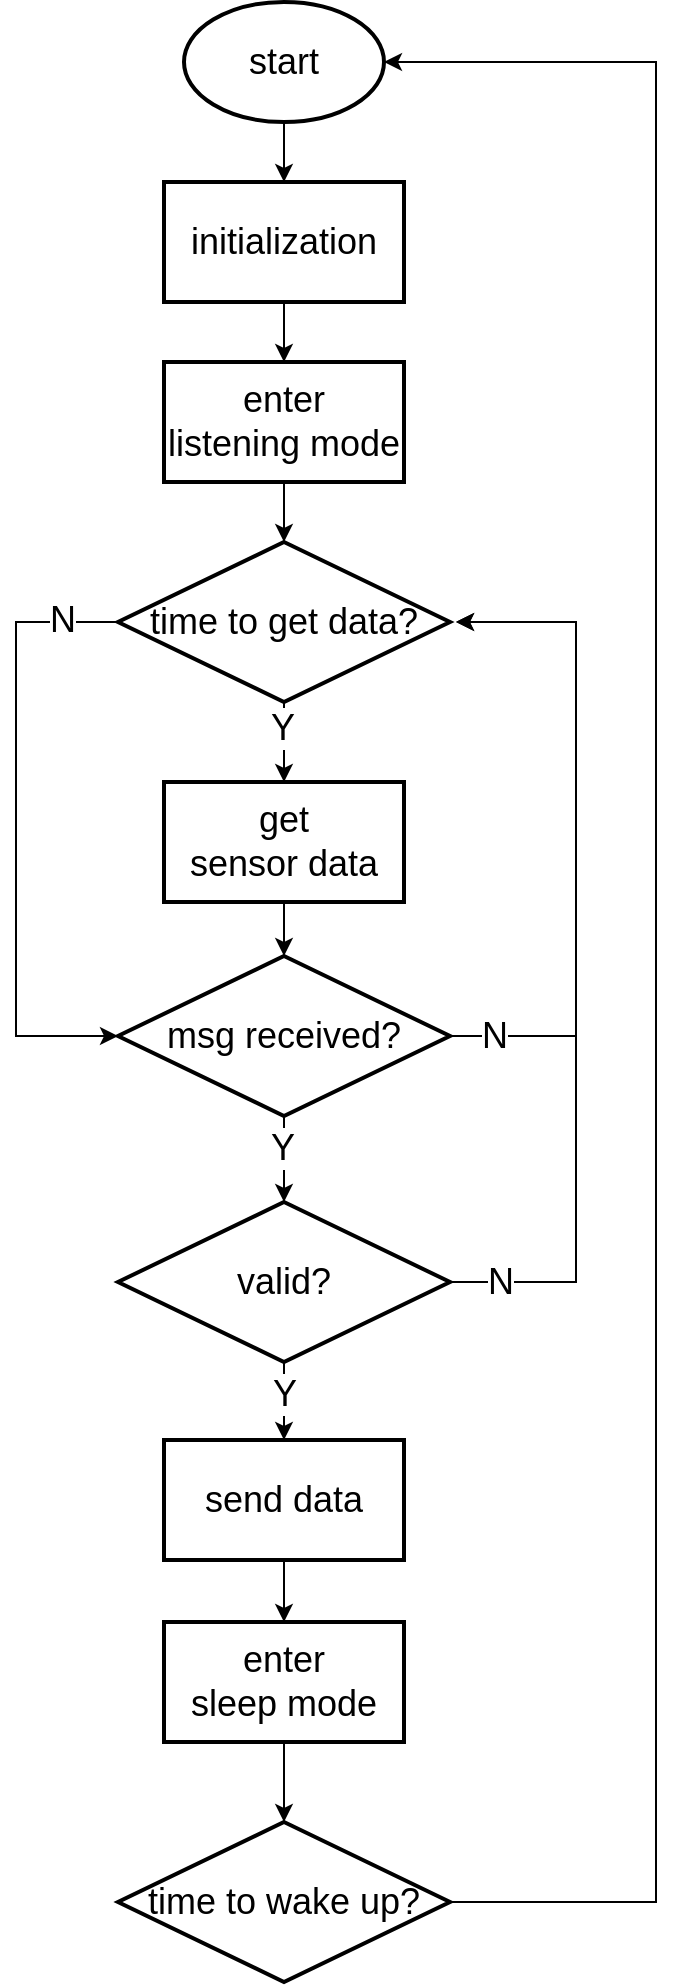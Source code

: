 <mxfile version="20.2.3" type="github">
  <diagram id="0bISjq4luKync5lW2_HE" name="ページ1">
    <mxGraphModel dx="1186" dy="764" grid="1" gridSize="10" guides="1" tooltips="1" connect="1" arrows="1" fold="1" page="1" pageScale="1" pageWidth="827" pageHeight="1169" math="0" shadow="0">
      <root>
        <mxCell id="0" />
        <mxCell id="1" parent="0" />
        <mxCell id="wKzAcrc9TjBfB3driCzq-7" value="" style="edgeStyle=orthogonalEdgeStyle;rounded=0;orthogonalLoop=1;jettySize=auto;html=1;fontSize=18;" parent="1" source="wKzAcrc9TjBfB3driCzq-2" target="wKzAcrc9TjBfB3driCzq-6" edge="1">
          <mxGeometry relative="1" as="geometry" />
        </mxCell>
        <mxCell id="wKzAcrc9TjBfB3driCzq-2" value="start" style="strokeWidth=2;html=1;shape=mxgraph.flowchart.start_1;whiteSpace=wrap;fontSize=18;" parent="1" vertex="1">
          <mxGeometry x="364" y="450" width="100" height="60" as="geometry" />
        </mxCell>
        <mxCell id="wKzAcrc9TjBfB3driCzq-9" value="" style="edgeStyle=orthogonalEdgeStyle;rounded=0;orthogonalLoop=1;jettySize=auto;html=1;fontSize=18;" parent="1" source="wKzAcrc9TjBfB3driCzq-6" target="wKzAcrc9TjBfB3driCzq-8" edge="1">
          <mxGeometry relative="1" as="geometry" />
        </mxCell>
        <mxCell id="wKzAcrc9TjBfB3driCzq-6" value="initialization" style="whiteSpace=wrap;html=1;fontSize=18;strokeWidth=2;" parent="1" vertex="1">
          <mxGeometry x="354" y="540" width="120" height="60" as="geometry" />
        </mxCell>
        <mxCell id="wKzAcrc9TjBfB3driCzq-29" value="" style="edgeStyle=orthogonalEdgeStyle;rounded=0;orthogonalLoop=1;jettySize=auto;html=1;fontSize=18;" parent="1" source="wKzAcrc9TjBfB3driCzq-8" target="wKzAcrc9TjBfB3driCzq-28" edge="1">
          <mxGeometry relative="1" as="geometry" />
        </mxCell>
        <mxCell id="wKzAcrc9TjBfB3driCzq-8" value="enter &lt;br&gt;listening mode" style="whiteSpace=wrap;html=1;fontSize=18;strokeWidth=2;" parent="1" vertex="1">
          <mxGeometry x="354" y="630" width="120" height="60" as="geometry" />
        </mxCell>
        <mxCell id="wKzAcrc9TjBfB3driCzq-13" style="edgeStyle=orthogonalEdgeStyle;rounded=0;orthogonalLoop=1;jettySize=auto;html=1;exitX=1;exitY=0.5;exitDx=0;exitDy=0;fontSize=12;" parent="1" source="wKzAcrc9TjBfB3driCzq-10" edge="1">
          <mxGeometry relative="1" as="geometry">
            <mxPoint x="500" y="760" as="targetPoint" />
            <Array as="points">
              <mxPoint x="560" y="967" />
              <mxPoint x="560" y="760" />
            </Array>
          </mxGeometry>
        </mxCell>
        <mxCell id="wKzAcrc9TjBfB3driCzq-16" value="" style="edgeStyle=orthogonalEdgeStyle;rounded=0;orthogonalLoop=1;jettySize=auto;html=1;fontSize=18;" parent="1" source="wKzAcrc9TjBfB3driCzq-10" target="wKzAcrc9TjBfB3driCzq-15" edge="1">
          <mxGeometry relative="1" as="geometry" />
        </mxCell>
        <mxCell id="wKzAcrc9TjBfB3driCzq-17" value="Y" style="edgeLabel;html=1;align=center;verticalAlign=middle;resizable=0;points=[];fontSize=18;" parent="wKzAcrc9TjBfB3driCzq-16" vertex="1" connectable="0">
          <mxGeometry x="-0.25" y="-1" relative="1" as="geometry">
            <mxPoint as="offset" />
          </mxGeometry>
        </mxCell>
        <mxCell id="wKzAcrc9TjBfB3driCzq-10" value="msg received?" style="rhombus;whiteSpace=wrap;html=1;fontSize=18;strokeWidth=2;" parent="1" vertex="1">
          <mxGeometry x="331" y="927" width="166" height="80" as="geometry" />
        </mxCell>
        <mxCell id="wKzAcrc9TjBfB3driCzq-24" value="" style="edgeStyle=orthogonalEdgeStyle;rounded=0;orthogonalLoop=1;jettySize=auto;html=1;fontSize=18;" parent="1" source="wKzAcrc9TjBfB3driCzq-15" target="wKzAcrc9TjBfB3driCzq-23" edge="1">
          <mxGeometry relative="1" as="geometry" />
        </mxCell>
        <mxCell id="wKzAcrc9TjBfB3driCzq-26" value="Y" style="edgeLabel;html=1;align=center;verticalAlign=middle;resizable=0;points=[];fontSize=18;" parent="wKzAcrc9TjBfB3driCzq-24" vertex="1" connectable="0">
          <mxGeometry x="-0.225" relative="1" as="geometry">
            <mxPoint as="offset" />
          </mxGeometry>
        </mxCell>
        <mxCell id="wKzAcrc9TjBfB3driCzq-39" style="edgeStyle=orthogonalEdgeStyle;rounded=0;orthogonalLoop=1;jettySize=auto;html=1;exitX=1;exitY=0.5;exitDx=0;exitDy=0;fontSize=18;" parent="1" source="wKzAcrc9TjBfB3driCzq-15" edge="1">
          <mxGeometry relative="1" as="geometry">
            <mxPoint x="500" y="760" as="targetPoint" />
            <Array as="points">
              <mxPoint x="560" y="1090" />
              <mxPoint x="560" y="760" />
            </Array>
          </mxGeometry>
        </mxCell>
        <mxCell id="wKzAcrc9TjBfB3driCzq-15" value="valid?" style="rhombus;whiteSpace=wrap;html=1;fontSize=18;strokeWidth=2;" parent="1" vertex="1">
          <mxGeometry x="331" y="1050" width="166" height="80" as="geometry" />
        </mxCell>
        <mxCell id="wKzAcrc9TjBfB3driCzq-48" value="" style="edgeStyle=orthogonalEdgeStyle;rounded=0;orthogonalLoop=1;jettySize=auto;html=1;fontSize=18;" parent="1" source="wKzAcrc9TjBfB3driCzq-23" target="wKzAcrc9TjBfB3driCzq-47" edge="1">
          <mxGeometry relative="1" as="geometry" />
        </mxCell>
        <mxCell id="wKzAcrc9TjBfB3driCzq-23" value="send data" style="whiteSpace=wrap;html=1;fontSize=18;strokeWidth=2;" parent="1" vertex="1">
          <mxGeometry x="354" y="1169" width="120" height="60" as="geometry" />
        </mxCell>
        <mxCell id="wKzAcrc9TjBfB3driCzq-33" value="" style="edgeStyle=orthogonalEdgeStyle;rounded=0;orthogonalLoop=1;jettySize=auto;html=1;fontSize=18;" parent="1" source="wKzAcrc9TjBfB3driCzq-28" target="wKzAcrc9TjBfB3driCzq-32" edge="1">
          <mxGeometry relative="1" as="geometry" />
        </mxCell>
        <mxCell id="wKzAcrc9TjBfB3driCzq-44" style="edgeStyle=orthogonalEdgeStyle;rounded=0;orthogonalLoop=1;jettySize=auto;html=1;exitX=0;exitY=0.5;exitDx=0;exitDy=0;fontSize=18;entryX=0;entryY=0.5;entryDx=0;entryDy=0;" parent="1" source="wKzAcrc9TjBfB3driCzq-28" target="wKzAcrc9TjBfB3driCzq-10" edge="1">
          <mxGeometry relative="1" as="geometry">
            <mxPoint x="210" y="1040" as="targetPoint" />
            <Array as="points">
              <mxPoint x="280" y="760" />
              <mxPoint x="280" y="967" />
            </Array>
          </mxGeometry>
        </mxCell>
        <mxCell id="wKzAcrc9TjBfB3driCzq-46" value="N" style="edgeLabel;html=1;align=center;verticalAlign=middle;resizable=0;points=[];fontSize=18;" parent="wKzAcrc9TjBfB3driCzq-44" vertex="1" connectable="0">
          <mxGeometry x="-0.815" y="-1" relative="1" as="geometry">
            <mxPoint as="offset" />
          </mxGeometry>
        </mxCell>
        <mxCell id="wKzAcrc9TjBfB3driCzq-28" value="time to get data?" style="rhombus;whiteSpace=wrap;html=1;fontSize=18;strokeWidth=2;" parent="1" vertex="1">
          <mxGeometry x="331" y="720" width="166" height="80" as="geometry" />
        </mxCell>
        <mxCell id="wKzAcrc9TjBfB3driCzq-42" style="edgeStyle=orthogonalEdgeStyle;rounded=0;orthogonalLoop=1;jettySize=auto;html=1;exitX=0.5;exitY=1;exitDx=0;exitDy=0;entryX=0.5;entryY=0;entryDx=0;entryDy=0;fontSize=18;" parent="1" source="wKzAcrc9TjBfB3driCzq-32" target="wKzAcrc9TjBfB3driCzq-10" edge="1">
          <mxGeometry relative="1" as="geometry" />
        </mxCell>
        <mxCell id="wKzAcrc9TjBfB3driCzq-32" value="get&lt;br&gt;sensor data" style="whiteSpace=wrap;html=1;fontSize=18;strokeWidth=2;" parent="1" vertex="1">
          <mxGeometry x="354" y="840" width="120" height="60" as="geometry" />
        </mxCell>
        <mxCell id="wKzAcrc9TjBfB3driCzq-38" value="N" style="edgeLabel;html=1;align=center;verticalAlign=middle;resizable=0;points=[];fontSize=18;" parent="1" vertex="1" connectable="0">
          <mxGeometry x="531" y="1150" as="geometry">
            <mxPoint x="-12" y="-183" as="offset" />
          </mxGeometry>
        </mxCell>
        <mxCell id="wKzAcrc9TjBfB3driCzq-40" value="N" style="edgeLabel;html=1;align=center;verticalAlign=middle;resizable=0;points=[];fontSize=18;" parent="1" vertex="1" connectable="0">
          <mxGeometry x="430" y="896" as="geometry">
            <mxPoint x="92" y="194" as="offset" />
          </mxGeometry>
        </mxCell>
        <mxCell id="wKzAcrc9TjBfB3driCzq-43" value="Y" style="edgeLabel;html=1;align=center;verticalAlign=middle;resizable=0;points=[];fontSize=18;" parent="1" vertex="1" connectable="0">
          <mxGeometry x="412" y="927" as="geometry">
            <mxPoint x="1" y="-114" as="offset" />
          </mxGeometry>
        </mxCell>
        <mxCell id="wKzAcrc9TjBfB3driCzq-50" value="" style="edgeStyle=orthogonalEdgeStyle;rounded=0;orthogonalLoop=1;jettySize=auto;html=1;fontSize=18;" parent="1" source="wKzAcrc9TjBfB3driCzq-47" target="wKzAcrc9TjBfB3driCzq-49" edge="1">
          <mxGeometry relative="1" as="geometry" />
        </mxCell>
        <mxCell id="wKzAcrc9TjBfB3driCzq-47" value="enter&lt;br&gt;sleep mode" style="whiteSpace=wrap;html=1;fontSize=18;strokeWidth=2;" parent="1" vertex="1">
          <mxGeometry x="354" y="1260" width="120" height="60" as="geometry" />
        </mxCell>
        <mxCell id="wKzAcrc9TjBfB3driCzq-51" style="edgeStyle=orthogonalEdgeStyle;rounded=0;orthogonalLoop=1;jettySize=auto;html=1;exitX=1;exitY=0.5;exitDx=0;exitDy=0;entryX=1;entryY=0.5;entryDx=0;entryDy=0;entryPerimeter=0;fontSize=18;" parent="1" source="wKzAcrc9TjBfB3driCzq-49" target="wKzAcrc9TjBfB3driCzq-2" edge="1">
          <mxGeometry relative="1" as="geometry">
            <Array as="points">
              <mxPoint x="600" y="1400" />
              <mxPoint x="600" y="480" />
            </Array>
          </mxGeometry>
        </mxCell>
        <mxCell id="wKzAcrc9TjBfB3driCzq-49" value="time to wake up?" style="rhombus;whiteSpace=wrap;html=1;fontSize=18;strokeWidth=2;" parent="1" vertex="1">
          <mxGeometry x="331" y="1360" width="166" height="80" as="geometry" />
        </mxCell>
      </root>
    </mxGraphModel>
  </diagram>
</mxfile>
